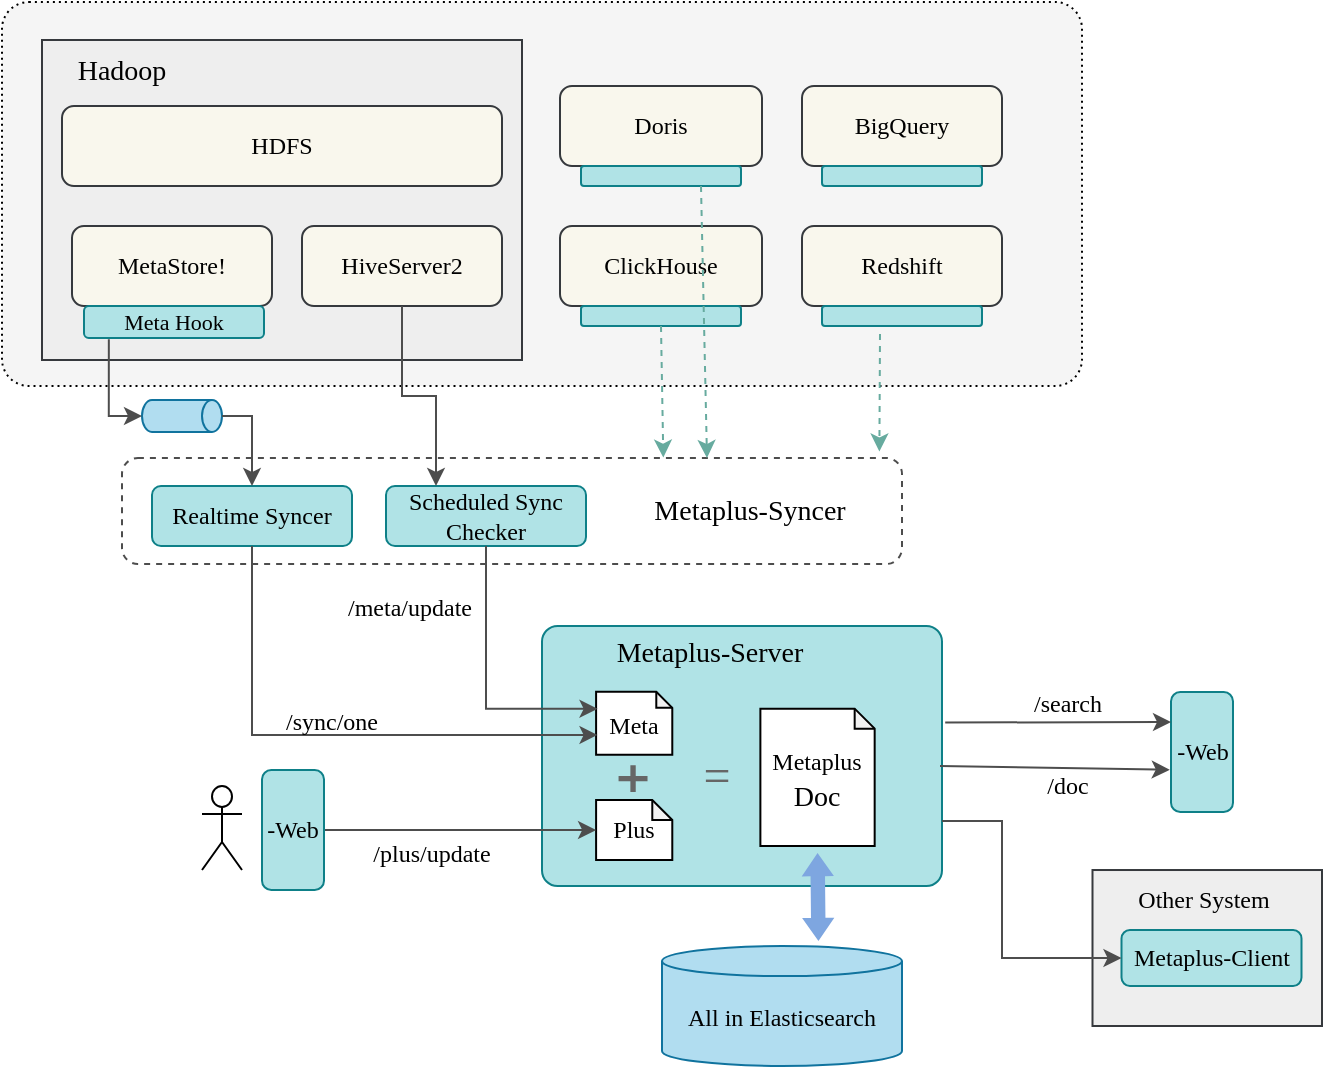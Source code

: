 <mxfile version="26.0.13">
  <diagram id="E0sbPKpr6EtNSLVrte5P" name="第 1 页">
    <mxGraphModel dx="1080" dy="609" grid="1" gridSize="10" guides="1" tooltips="1" connect="1" arrows="1" fold="1" page="1" pageScale="1" pageWidth="827" pageHeight="1169" math="0" shadow="0">
      <root>
        <mxCell id="0" />
        <mxCell id="1" parent="0" />
        <mxCell id="nCjDm3AomcOI2oHdxiP1-64" value="" style="rounded=0;whiteSpace=wrap;html=1;fillColor=#eeeeee;strokeColor=#36393d;fontFamily=Times New Roman;" vertex="1" parent="1">
          <mxGeometry x="575.25" y="482.01" width="114.75" height="77.99" as="geometry" />
        </mxCell>
        <mxCell id="nCjDm3AomcOI2oHdxiP1-50" value="" style="rounded=1;whiteSpace=wrap;html=1;fillColor=none;dashed=1;strokeWidth=1;strokeColor=#4D4D4D;fontFamily=Times New Roman;" vertex="1" parent="1">
          <mxGeometry x="90" y="276" width="390" height="53" as="geometry" />
        </mxCell>
        <mxCell id="nCjDm3AomcOI2oHdxiP1-12" value="" style="rounded=1;whiteSpace=wrap;html=1;arcSize=7;strokeWidth=1;fillColor=#F5F5F5;dashed=1;dashPattern=1 2;fontFamily=Times New Roman;" vertex="1" parent="1">
          <mxGeometry x="30" y="48" width="540" height="192" as="geometry" />
        </mxCell>
        <mxCell id="nCjDm3AomcOI2oHdxiP1-4" value="" style="rounded=0;whiteSpace=wrap;html=1;fillColor=#eeeeee;strokeColor=#36393d;fontFamily=Times New Roman;" vertex="1" parent="1">
          <mxGeometry x="50" y="67" width="240" height="160" as="geometry" />
        </mxCell>
        <mxCell id="nCjDm3AomcOI2oHdxiP1-1" value="HiveServer2" style="rounded=1;whiteSpace=wrap;html=1;fillColor=#f9f7ed;strokeColor=#36393d;fontFamily=Times New Roman;" vertex="1" parent="1">
          <mxGeometry x="180" y="160" width="100" height="40" as="geometry" />
        </mxCell>
        <mxCell id="nCjDm3AomcOI2oHdxiP1-2" value="MetaStore!" style="rounded=1;whiteSpace=wrap;html=1;fillColor=#f9f7ed;strokeColor=#36393d;fontFamily=Times New Roman;" vertex="1" parent="1">
          <mxGeometry x="65" y="160" width="100" height="40" as="geometry" />
        </mxCell>
        <mxCell id="nCjDm3AomcOI2oHdxiP1-6" value="HDFS" style="rounded=1;whiteSpace=wrap;html=1;fillColor=#f9f7ed;strokeColor=#36393d;fontFamily=Times New Roman;" vertex="1" parent="1">
          <mxGeometry x="60" y="100" width="220" height="40" as="geometry" />
        </mxCell>
        <mxCell id="nCjDm3AomcOI2oHdxiP1-7" value="Hadoop" style="text;html=1;align=center;verticalAlign=middle;whiteSpace=wrap;rounded=0;fontSize=14;fontFamily=Times New Roman;" vertex="1" parent="1">
          <mxGeometry x="60" y="68" width="60" height="30" as="geometry" />
        </mxCell>
        <mxCell id="nCjDm3AomcOI2oHdxiP1-8" value="ClickHouse" style="rounded=1;whiteSpace=wrap;html=1;fillColor=#f9f7ed;strokeColor=#36393d;fontFamily=Times New Roman;" vertex="1" parent="1">
          <mxGeometry x="309" y="160" width="101" height="40" as="geometry" />
        </mxCell>
        <mxCell id="nCjDm3AomcOI2oHdxiP1-9" value="Doris" style="rounded=1;whiteSpace=wrap;html=1;fillColor=#f9f7ed;strokeColor=#36393d;fontFamily=Times New Roman;" vertex="1" parent="1">
          <mxGeometry x="309" y="90" width="101" height="40" as="geometry" />
        </mxCell>
        <mxCell id="nCjDm3AomcOI2oHdxiP1-10" value="Redshift" style="rounded=1;whiteSpace=wrap;html=1;fillColor=#f9f7ed;strokeColor=#36393d;fontFamily=Times New Roman;" vertex="1" parent="1">
          <mxGeometry x="430" y="160" width="100" height="40" as="geometry" />
        </mxCell>
        <mxCell id="nCjDm3AomcOI2oHdxiP1-13" value="BigQuery" style="rounded=1;whiteSpace=wrap;html=1;fillColor=#f9f7ed;strokeColor=#36393d;fontFamily=Times New Roman;" vertex="1" parent="1">
          <mxGeometry x="430" y="90" width="100" height="40" as="geometry" />
        </mxCell>
        <mxCell id="nCjDm3AomcOI2oHdxiP1-15" value="Scheduled Sync Checker" style="rounded=1;whiteSpace=wrap;html=1;fillColor=#b0e3e6;strokeColor=#0e8088;fontFamily=Times New Roman;" vertex="1" parent="1">
          <mxGeometry x="222" y="290" width="100" height="30" as="geometry" />
        </mxCell>
        <mxCell id="nCjDm3AomcOI2oHdxiP1-16" value="Realtime&amp;nbsp;&lt;span style=&quot;background-color: transparent; color: light-dark(rgb(0, 0, 0), rgb(255, 255, 255));&quot;&gt;Syncer&lt;/span&gt;" style="rounded=1;whiteSpace=wrap;html=1;fillColor=#b0e3e6;strokeColor=#0e8088;fontFamily=Times New Roman;" vertex="1" parent="1">
          <mxGeometry x="105" y="290" width="100" height="30" as="geometry" />
        </mxCell>
        <mxCell id="nCjDm3AomcOI2oHdxiP1-17" value="&lt;font style=&quot;font-size: 11px;&quot;&gt;Meta Hook&lt;/font&gt;" style="rounded=1;whiteSpace=wrap;html=1;arcSize=15;fillColor=#b0e3e6;strokeColor=#0e8088;fontFamily=Times New Roman;" vertex="1" parent="1">
          <mxGeometry x="71" y="200" width="90" height="16" as="geometry" />
        </mxCell>
        <mxCell id="nCjDm3AomcOI2oHdxiP1-18" value="" style="shape=cylinder3;whiteSpace=wrap;html=1;boundedLbl=1;backgroundOutline=1;size=5;rotation=90;horizontal=0;fillColor=#b1ddf0;strokeColor=#10739e;fontFamily=Times New Roman;" vertex="1" parent="1">
          <mxGeometry x="112" y="235" width="16" height="40" as="geometry" />
        </mxCell>
        <mxCell id="nCjDm3AomcOI2oHdxiP1-23" value="" style="group;fontFamily=Times New Roman;" vertex="1" connectable="0" parent="1">
          <mxGeometry x="300" y="360" width="200" height="130" as="geometry" />
        </mxCell>
        <mxCell id="nCjDm3AomcOI2oHdxiP1-22" value="" style="rounded=1;whiteSpace=wrap;html=1;arcSize=6;fillColor=#b0e3e6;strokeColor=#0e8088;fontFamily=Times New Roman;" vertex="1" parent="nCjDm3AomcOI2oHdxiP1-23">
          <mxGeometry width="200" height="130.0" as="geometry" />
        </mxCell>
        <mxCell id="nCjDm3AomcOI2oHdxiP1-21" value="Metaplus-Server" style="text;html=1;align=center;verticalAlign=middle;whiteSpace=wrap;rounded=0;fontSize=14;fontFamily=Times New Roman;" vertex="1" parent="nCjDm3AomcOI2oHdxiP1-23">
          <mxGeometry x="29" y="-1" width="110" height="30" as="geometry" />
        </mxCell>
        <mxCell id="nCjDm3AomcOI2oHdxiP1-38" value="" style="shape=cross;whiteSpace=wrap;html=1;strokeColor=none;fillColor=#666666;fontFamily=Times New Roman;" vertex="1" parent="nCjDm3AomcOI2oHdxiP1-23">
          <mxGeometry x="38.286" y="69.66" width="14.476" height="13.34" as="geometry" />
        </mxCell>
        <mxCell id="nCjDm3AomcOI2oHdxiP1-43" value="&lt;div style=&quot;line-height: 150%;&quot;&gt;&lt;span style=&quot;background-color: transparent; color: light-dark(rgb(0, 0, 0), rgb(255, 255, 255));&quot;&gt;Metaplus&lt;/span&gt;&lt;/div&gt;&lt;div style=&quot;line-height: 150%;&quot;&gt;&lt;span style=&quot;background-color: transparent; color: light-dark(rgb(0, 0, 0), rgb(255, 255, 255));&quot;&gt;&lt;font style=&quot;font-size: 14px;&quot;&gt;Doc&lt;/font&gt;&lt;/span&gt;&lt;/div&gt;" style="shape=note;whiteSpace=wrap;html=1;backgroundOutline=1;darkOpacity=0.05;size=10;fontFamily=Times New Roman;" vertex="1" parent="nCjDm3AomcOI2oHdxiP1-23">
          <mxGeometry x="109.19" y="41.33" width="57.143" height="68.67" as="geometry" />
        </mxCell>
        <mxCell id="nCjDm3AomcOI2oHdxiP1-44" value="=" style="text;html=1;align=center;verticalAlign=middle;whiteSpace=wrap;rounded=0;fontSize=24;fontColor=#666666;fontFamily=Times New Roman;" vertex="1" parent="nCjDm3AomcOI2oHdxiP1-23">
          <mxGeometry x="75.14" y="63.4" width="24.86" height="22.61" as="geometry" />
        </mxCell>
        <mxCell id="nCjDm3AomcOI2oHdxiP1-36" value="&lt;div&gt;&lt;span style=&quot;background-color: transparent; color: light-dark(rgb(0, 0, 0), rgb(255, 255, 255)); line-height: 150%;&quot;&gt;Meta&lt;/span&gt;&lt;/div&gt;" style="shape=note;whiteSpace=wrap;html=1;backgroundOutline=1;darkOpacity=0.05;size=8;fontFamily=Times New Roman;" vertex="1" parent="nCjDm3AomcOI2oHdxiP1-23">
          <mxGeometry x="27.048" y="32.93" width="38.095" height="31.47" as="geometry" />
        </mxCell>
        <mxCell id="nCjDm3AomcOI2oHdxiP1-37" value="&lt;div&gt;&lt;span style=&quot;background-color: transparent; color: light-dark(rgb(0, 0, 0), rgb(255, 255, 255));&quot;&gt;Plus&lt;/span&gt;&lt;/div&gt;" style="shape=note;whiteSpace=wrap;html=1;backgroundOutline=1;darkOpacity=0.05;size=10;fontFamily=Times New Roman;" vertex="1" parent="nCjDm3AomcOI2oHdxiP1-23">
          <mxGeometry x="27.048" y="87.01" width="38.095" height="30" as="geometry" />
        </mxCell>
        <mxCell id="nCjDm3AomcOI2oHdxiP1-25" value="" style="endArrow=classic;html=1;rounded=0;exitX=0.5;exitY=1;exitDx=0;exitDy=0;entryX=0.019;entryY=0.685;entryDx=0;entryDy=0;strokeColor=#4D4D4D;entryPerimeter=0;edgeStyle=orthogonalEdgeStyle;fontFamily=Times New Roman;" edge="1" parent="1" source="nCjDm3AomcOI2oHdxiP1-16" target="nCjDm3AomcOI2oHdxiP1-36">
          <mxGeometry width="50" height="50" relative="1" as="geometry">
            <mxPoint x="-130" y="480" as="sourcePoint" />
            <mxPoint x="-80" y="430" as="targetPoint" />
          </mxGeometry>
        </mxCell>
        <mxCell id="nCjDm3AomcOI2oHdxiP1-26" value="" style="endArrow=classic;html=1;rounded=0;exitX=0.5;exitY=1;exitDx=0;exitDy=0;entryX=0.019;entryY=0.27;entryDx=0;entryDy=0;entryPerimeter=0;startArrow=none;startFill=0;strokeColor=#4D4D4D;edgeStyle=orthogonalEdgeStyle;fontFamily=Times New Roman;" edge="1" parent="1" source="nCjDm3AomcOI2oHdxiP1-15" target="nCjDm3AomcOI2oHdxiP1-36">
          <mxGeometry width="50" height="50" relative="1" as="geometry">
            <mxPoint x="-130" y="480" as="sourcePoint" />
            <mxPoint x="-80" y="430" as="targetPoint" />
          </mxGeometry>
        </mxCell>
        <mxCell id="nCjDm3AomcOI2oHdxiP1-27" value="" style="endArrow=classic;html=1;rounded=0;exitX=0.5;exitY=1;exitDx=0;exitDy=0;entryX=0.25;entryY=0;entryDx=0;entryDy=0;strokeColor=#4D4D4D;edgeStyle=orthogonalEdgeStyle;fontFamily=Times New Roman;" edge="1" parent="1" source="nCjDm3AomcOI2oHdxiP1-1" target="nCjDm3AomcOI2oHdxiP1-15">
          <mxGeometry width="50" height="50" relative="1" as="geometry">
            <mxPoint x="-130" y="480" as="sourcePoint" />
            <mxPoint x="-80" y="430" as="targetPoint" />
          </mxGeometry>
        </mxCell>
        <mxCell id="nCjDm3AomcOI2oHdxiP1-28" value="" style="endArrow=classic;html=1;rounded=0;strokeColor=#4D4D4D;exitX=1;exitY=0.5;exitDx=0;exitDy=0;entryX=0;entryY=0.5;entryDx=0;entryDy=0;entryPerimeter=0;edgeStyle=orthogonalEdgeStyle;fontFamily=Times New Roman;" edge="1" parent="1" source="nCjDm3AomcOI2oHdxiP1-29" target="nCjDm3AomcOI2oHdxiP1-37">
          <mxGeometry width="50" height="50" relative="1" as="geometry">
            <mxPoint x="160" y="470" as="sourcePoint" />
            <mxPoint x="-80" y="430" as="targetPoint" />
          </mxGeometry>
        </mxCell>
        <mxCell id="nCjDm3AomcOI2oHdxiP1-29" value="-Web" style="rounded=1;whiteSpace=wrap;html=1;fillColor=#b0e3e6;strokeColor=#0e8088;fontFamily=Times New Roman;" vertex="1" parent="1">
          <mxGeometry x="160" y="432.01" width="31" height="60" as="geometry" />
        </mxCell>
        <mxCell id="nCjDm3AomcOI2oHdxiP1-30" value="" style="shape=umlActor;verticalLabelPosition=bottom;verticalAlign=top;html=1;outlineConnect=0;fontFamily=Times New Roman;" vertex="1" parent="1">
          <mxGeometry x="130" y="440" width="20" height="42.01" as="geometry" />
        </mxCell>
        <mxCell id="nCjDm3AomcOI2oHdxiP1-31" value="" style="endArrow=classic;html=1;rounded=0;strokeColor=#4D4D4D;exitX=0.138;exitY=1.041;exitDx=0;exitDy=0;entryX=0.5;entryY=1;entryDx=0;entryDy=0;entryPerimeter=0;edgeStyle=orthogonalEdgeStyle;exitPerimeter=0;fontFamily=Times New Roman;" edge="1" parent="1" source="nCjDm3AomcOI2oHdxiP1-17" target="nCjDm3AomcOI2oHdxiP1-18">
          <mxGeometry width="50" height="50" relative="1" as="geometry">
            <mxPoint x="-130" y="480" as="sourcePoint" />
            <mxPoint x="-80" y="430" as="targetPoint" />
          </mxGeometry>
        </mxCell>
        <mxCell id="nCjDm3AomcOI2oHdxiP1-32" value="" style="endArrow=classic;html=1;rounded=0;strokeColor=#4D4D4D;exitX=0.5;exitY=0;exitDx=0;exitDy=0;exitPerimeter=0;entryX=0.5;entryY=0;entryDx=0;entryDy=0;edgeStyle=orthogonalEdgeStyle;fontFamily=Times New Roman;" edge="1" parent="1" source="nCjDm3AomcOI2oHdxiP1-18" target="nCjDm3AomcOI2oHdxiP1-16">
          <mxGeometry width="50" height="50" relative="1" as="geometry">
            <mxPoint x="-130" y="480" as="sourcePoint" />
            <mxPoint x="-80" y="430" as="targetPoint" />
          </mxGeometry>
        </mxCell>
        <mxCell id="nCjDm3AomcOI2oHdxiP1-33" value="/sync/one" style="text;html=1;align=center;verticalAlign=middle;whiteSpace=wrap;rounded=0;rotation=0;fontFamily=Times New Roman;" vertex="1" parent="1">
          <mxGeometry x="165" y="400" width="60" height="15" as="geometry" />
        </mxCell>
        <mxCell id="nCjDm3AomcOI2oHdxiP1-34" value="/meta/update" style="text;html=1;align=center;verticalAlign=middle;whiteSpace=wrap;rounded=0;rotation=0;fontFamily=Times New Roman;" vertex="1" parent="1">
          <mxGeometry x="204" y="343" width="60" height="15" as="geometry" />
        </mxCell>
        <mxCell id="nCjDm3AomcOI2oHdxiP1-35" value="/plus/update" style="text;html=1;align=center;verticalAlign=middle;whiteSpace=wrap;rounded=0;rotation=0;fontFamily=Times New Roman;" vertex="1" parent="1">
          <mxGeometry x="215" y="460.01" width="60" height="27" as="geometry" />
        </mxCell>
        <mxCell id="nCjDm3AomcOI2oHdxiP1-45" value="" style="rounded=1;whiteSpace=wrap;html=1;arcSize=15;fillColor=#b0e3e6;strokeColor=#0e8088;fontFamily=Times New Roman;" vertex="1" parent="1">
          <mxGeometry x="319.5" y="200" width="80" height="10" as="geometry" />
        </mxCell>
        <mxCell id="nCjDm3AomcOI2oHdxiP1-46" value="" style="rounded=1;whiteSpace=wrap;html=1;arcSize=15;fillColor=#b0e3e6;strokeColor=#0e8088;fontFamily=Times New Roman;" vertex="1" parent="1">
          <mxGeometry x="319.5" y="130" width="80" height="10" as="geometry" />
        </mxCell>
        <mxCell id="nCjDm3AomcOI2oHdxiP1-47" value="" style="rounded=1;whiteSpace=wrap;html=1;arcSize=15;fillColor=#b0e3e6;strokeColor=#0e8088;fontFamily=Times New Roman;" vertex="1" parent="1">
          <mxGeometry x="440" y="130" width="80" height="10" as="geometry" />
        </mxCell>
        <mxCell id="nCjDm3AomcOI2oHdxiP1-48" value="" style="rounded=1;whiteSpace=wrap;html=1;arcSize=15;fillColor=#b0e3e6;strokeColor=#0e8088;fontFamily=Times New Roman;" vertex="1" parent="1">
          <mxGeometry x="440" y="200" width="80" height="10" as="geometry" />
        </mxCell>
        <mxCell id="nCjDm3AomcOI2oHdxiP1-49" value="All in Elasticsearch" style="shape=cylinder3;whiteSpace=wrap;html=1;boundedLbl=1;backgroundOutline=1;size=7.522;fillColor=#b1ddf0;strokeColor=#10739e;fontFamily=Times New Roman;" vertex="1" parent="1">
          <mxGeometry x="360" y="520" width="120" height="60" as="geometry" />
        </mxCell>
        <mxCell id="nCjDm3AomcOI2oHdxiP1-51" value="Metaplus-Syncer" style="text;html=1;align=center;verticalAlign=middle;whiteSpace=wrap;rounded=0;fontSize=14;fontFamily=Times New Roman;" vertex="1" parent="1">
          <mxGeometry x="349" y="287.5" width="110" height="30" as="geometry" />
        </mxCell>
        <mxCell id="nCjDm3AomcOI2oHdxiP1-52" value="" style="endArrow=classic;html=1;rounded=0;strokeColor=#67AB9F;exitX=0.5;exitY=1;exitDx=0;exitDy=0;entryX=0.694;entryY=-0.004;entryDx=0;entryDy=0;entryPerimeter=0;dashed=1;fontFamily=Times New Roman;" edge="1" parent="1" source="nCjDm3AomcOI2oHdxiP1-45" target="nCjDm3AomcOI2oHdxiP1-50">
          <mxGeometry width="50" height="50" relative="1" as="geometry">
            <mxPoint x="-130" y="480" as="sourcePoint" />
            <mxPoint x="-80" y="430" as="targetPoint" />
          </mxGeometry>
        </mxCell>
        <mxCell id="nCjDm3AomcOI2oHdxiP1-53" value="" style="endArrow=classic;html=1;rounded=0;strokeColor=#67AB9F;entryX=0.971;entryY=-0.062;entryDx=0;entryDy=0;entryPerimeter=0;dashed=1;fontFamily=Times New Roman;" edge="1" parent="1" target="nCjDm3AomcOI2oHdxiP1-50">
          <mxGeometry width="50" height="50" relative="1" as="geometry">
            <mxPoint x="469" y="214" as="sourcePoint" />
            <mxPoint x="370" y="286" as="targetPoint" />
          </mxGeometry>
        </mxCell>
        <mxCell id="nCjDm3AomcOI2oHdxiP1-54" value="" style="endArrow=classic;html=1;rounded=0;strokeColor=#67AB9F;exitX=0.75;exitY=1;exitDx=0;exitDy=0;dashed=1;entryX=0.75;entryY=0;entryDx=0;entryDy=0;fontFamily=Times New Roman;" edge="1" parent="1" source="nCjDm3AomcOI2oHdxiP1-46" target="nCjDm3AomcOI2oHdxiP1-50">
          <mxGeometry width="50" height="50" relative="1" as="geometry">
            <mxPoint x="370" y="220" as="sourcePoint" />
            <mxPoint x="380" y="270" as="targetPoint" />
          </mxGeometry>
        </mxCell>
        <mxCell id="nCjDm3AomcOI2oHdxiP1-56" value="" style="endArrow=block;html=1;rounded=0;strokeColor=none;exitX=0.5;exitY=1;exitDx=0;exitDy=0;exitPerimeter=0;entryX=0.652;entryY=-0.049;entryDx=0;entryDy=0;entryPerimeter=0;fontColor=#67AB9F;strokeWidth=3;endFill=1;shape=flexArrow;fillColor=#7EA6E0;gradientColor=none;fillStyle=auto;width=5.217;endSize=2.87;endWidth=5.898;startArrow=block;startWidth=5.898;startSize=2.87;fontFamily=Times New Roman;" edge="1" parent="1">
          <mxGeometry width="50" height="50" relative="1" as="geometry">
            <mxPoint x="437.762" y="472.0" as="sourcePoint" />
            <mxPoint x="438.24" y="519.06" as="targetPoint" />
          </mxGeometry>
        </mxCell>
        <mxCell id="nCjDm3AomcOI2oHdxiP1-57" value="-Web" style="rounded=1;whiteSpace=wrap;html=1;fillColor=#b0e3e6;strokeColor=#0e8088;fontFamily=Times New Roman;" vertex="1" parent="1">
          <mxGeometry x="614.5" y="393.01" width="31" height="60" as="geometry" />
        </mxCell>
        <mxCell id="nCjDm3AomcOI2oHdxiP1-58" value="" style="endArrow=classic;html=1;rounded=0;strokeColor=#4D4D4D;exitX=1.008;exitY=0.379;exitDx=0;exitDy=0;exitPerimeter=0;entryX=0;entryY=0.25;entryDx=0;entryDy=0;fontFamily=Times New Roman;" edge="1" parent="1" target="nCjDm3AomcOI2oHdxiP1-57">
          <mxGeometry width="50" height="50" relative="1" as="geometry">
            <mxPoint x="501.6" y="408.27" as="sourcePoint" />
            <mxPoint x="600" y="409.0" as="targetPoint" />
          </mxGeometry>
        </mxCell>
        <mxCell id="nCjDm3AomcOI2oHdxiP1-59" value="" style="endArrow=classic;html=1;rounded=0;strokeColor=#4D4D4D;exitX=0.995;exitY=0.546;exitDx=0;exitDy=0;exitPerimeter=0;entryX=-0.02;entryY=0.648;entryDx=0;entryDy=0;entryPerimeter=0;fontFamily=Times New Roman;" edge="1" parent="1" target="nCjDm3AomcOI2oHdxiP1-57">
          <mxGeometry width="50" height="50" relative="1" as="geometry">
            <mxPoint x="499" y="429.98" as="sourcePoint" />
            <mxPoint x="610" y="431" as="targetPoint" />
          </mxGeometry>
        </mxCell>
        <mxCell id="nCjDm3AomcOI2oHdxiP1-60" value="/doc" style="text;html=1;align=center;verticalAlign=middle;whiteSpace=wrap;rounded=0;rotation=0;fontFamily=Times New Roman;" vertex="1" parent="1">
          <mxGeometry x="533" y="426.01" width="60" height="27" as="geometry" />
        </mxCell>
        <mxCell id="nCjDm3AomcOI2oHdxiP1-61" value="/search" style="text;html=1;align=center;verticalAlign=middle;whiteSpace=wrap;rounded=0;rotation=0;fontFamily=Times New Roman;" vertex="1" parent="1">
          <mxGeometry x="533" y="385" width="60" height="27" as="geometry" />
        </mxCell>
        <mxCell id="nCjDm3AomcOI2oHdxiP1-62" value="Metaplus-Client" style="rounded=1;whiteSpace=wrap;html=1;fillColor=#b0e3e6;strokeColor=#0e8088;fontFamily=Times New Roman;" vertex="1" parent="1">
          <mxGeometry x="589.75" y="512.01" width="90" height="27.99" as="geometry" />
        </mxCell>
        <mxCell id="nCjDm3AomcOI2oHdxiP1-63" value="" style="endArrow=classic;html=1;rounded=0;strokeColor=#4D4D4D;exitX=1;exitY=0.75;exitDx=0;exitDy=0;entryX=0;entryY=0.5;entryDx=0;entryDy=0;edgeStyle=orthogonalEdgeStyle;fontFamily=Times New Roman;" edge="1" parent="1" source="nCjDm3AomcOI2oHdxiP1-22" target="nCjDm3AomcOI2oHdxiP1-62">
          <mxGeometry width="50" height="50" relative="1" as="geometry">
            <mxPoint x="-130" y="480" as="sourcePoint" />
            <mxPoint x="-80" y="430" as="targetPoint" />
            <Array as="points">
              <mxPoint x="530" y="458" />
              <mxPoint x="530" y="526" />
            </Array>
          </mxGeometry>
        </mxCell>
        <mxCell id="nCjDm3AomcOI2oHdxiP1-65" value="Other System" style="text;html=1;align=center;verticalAlign=middle;whiteSpace=wrap;rounded=0;fontFamily=Times New Roman;" vertex="1" parent="1">
          <mxGeometry x="590.75" y="482.01" width="80" height="30" as="geometry" />
        </mxCell>
      </root>
    </mxGraphModel>
  </diagram>
</mxfile>
